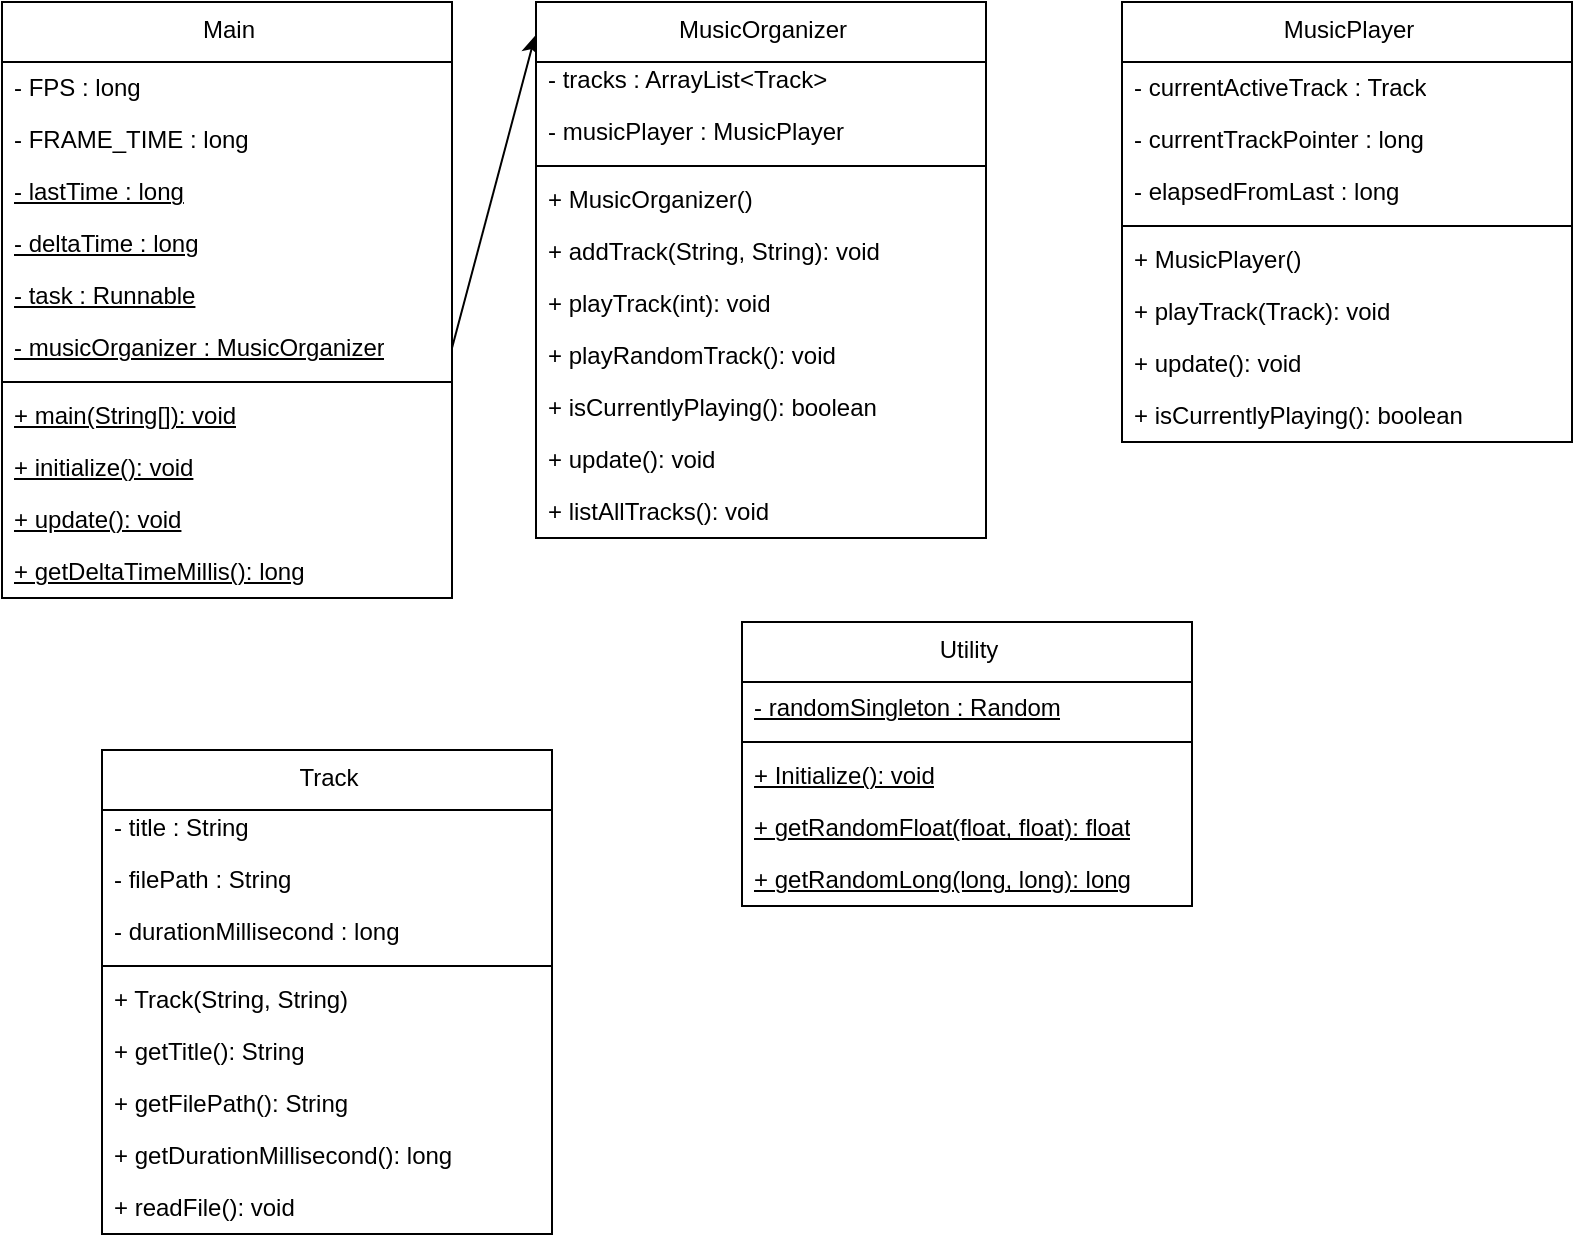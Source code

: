 <mxfile>
    <diagram id="BQb3FI7UWIKxBNkETDZr" name="Page-1">
        <mxGraphModel dx="818" dy="719" grid="1" gridSize="10" guides="1" tooltips="1" connect="1" arrows="1" fold="1" page="1" pageScale="1" pageWidth="850" pageHeight="1100" math="0" shadow="0">
            <root>
                <mxCell id="0"/>
                <mxCell id="1" parent="0"/>
                <mxCell id="52" style="edgeStyle=none;html=1;entryX=-0.002;entryY=0.063;entryDx=0;entryDy=0;entryPerimeter=0;exitX=1;exitY=0.5;exitDx=0;exitDy=0;" edge="1" parent="1" source="8" target="14">
                    <mxGeometry relative="1" as="geometry"/>
                </mxCell>
                <mxCell id="2" value="Main" style="swimlane;fontStyle=0;align=center;verticalAlign=top;childLayout=stackLayout;horizontal=1;startSize=30;horizontalStack=0;resizeParent=1;resizeParentMax=0;resizeLast=0;collapsible=0;marginBottom=0;html=1;" parent="1" vertex="1">
                    <mxGeometry x="20" y="80" width="225" height="298" as="geometry"/>
                </mxCell>
                <mxCell id="3" value="- FPS : long" style="text;html=1;strokeColor=none;fillColor=none;align=left;verticalAlign=middle;spacingLeft=4;spacingRight=4;overflow=hidden;rotatable=0;points=[[0,0.5],[1,0.5]];portConstraint=eastwest;" parent="2" vertex="1">
                    <mxGeometry y="30" width="225" height="26" as="geometry"/>
                </mxCell>
                <mxCell id="4" value="- FRAME_TIME : long" style="text;html=1;strokeColor=none;fillColor=none;align=left;verticalAlign=middle;spacingLeft=4;spacingRight=4;overflow=hidden;rotatable=0;points=[[0,0.5],[1,0.5]];portConstraint=eastwest;" parent="2" vertex="1">
                    <mxGeometry y="56" width="225" height="26" as="geometry"/>
                </mxCell>
                <mxCell id="5" value="- lastTime : long" style="text;html=1;strokeColor=none;fillColor=none;align=left;verticalAlign=middle;spacingLeft=4;spacingRight=4;overflow=hidden;rotatable=0;points=[[0,0.5],[1,0.5]];portConstraint=eastwest;fontStyle=4;" parent="2" vertex="1">
                    <mxGeometry y="82" width="225" height="26" as="geometry"/>
                </mxCell>
                <mxCell id="6" value="- deltaTime : long" style="text;html=1;strokeColor=none;fillColor=none;align=left;verticalAlign=middle;spacingLeft=4;spacingRight=4;overflow=hidden;rotatable=0;points=[[0,0.5],[1,0.5]];portConstraint=eastwest;fontStyle=4;" parent="2" vertex="1">
                    <mxGeometry y="108" width="225" height="26" as="geometry"/>
                </mxCell>
                <mxCell id="7" value="- task : Runnable" style="text;html=1;strokeColor=none;fillColor=none;align=left;verticalAlign=middle;spacingLeft=4;spacingRight=4;overflow=hidden;rotatable=0;points=[[0,0.5],[1,0.5]];portConstraint=eastwest;fontStyle=4;" parent="2" vertex="1">
                    <mxGeometry y="134" width="225" height="26" as="geometry"/>
                </mxCell>
                <mxCell id="8" value="- musicOrganizer : MusicOrganizer" style="text;html=1;strokeColor=none;fillColor=none;align=left;verticalAlign=middle;spacingLeft=4;spacingRight=4;overflow=hidden;rotatable=0;points=[[0,0.5],[1,0.5]];portConstraint=eastwest;fontStyle=4;" parent="2" vertex="1">
                    <mxGeometry y="160" width="225" height="26" as="geometry"/>
                </mxCell>
                <mxCell id="9" style="line;strokeWidth=1;fillColor=none;align=left;verticalAlign=middle;spacingTop=-1;spacingLeft=3;spacingRight=3;rotatable=0;labelPosition=right;points=[];portConstraint=eastwest;" parent="2" vertex="1">
                    <mxGeometry y="186" width="225" height="8" as="geometry"/>
                </mxCell>
                <mxCell id="10" value="+ main(String[]): void" style="text;html=1;strokeColor=none;fillColor=none;align=left;verticalAlign=middle;spacingLeft=4;spacingRight=4;overflow=hidden;rotatable=0;points=[[0,0.5],[1,0.5]];portConstraint=eastwest;fontStyle=4;" parent="2" vertex="1">
                    <mxGeometry y="194" width="225" height="26" as="geometry"/>
                </mxCell>
                <mxCell id="11" value="+ initialize(): void" style="text;html=1;strokeColor=none;fillColor=none;align=left;verticalAlign=middle;spacingLeft=4;spacingRight=4;overflow=hidden;rotatable=0;points=[[0,0.5],[1,0.5]];portConstraint=eastwest;fontStyle=4;" parent="2" vertex="1">
                    <mxGeometry y="220" width="225" height="26" as="geometry"/>
                </mxCell>
                <mxCell id="12" value="+ update(): void" style="text;html=1;strokeColor=none;fillColor=none;align=left;verticalAlign=middle;spacingLeft=4;spacingRight=4;overflow=hidden;rotatable=0;points=[[0,0.5],[1,0.5]];portConstraint=eastwest;fontStyle=4;" parent="2" vertex="1">
                    <mxGeometry y="246" width="225" height="26" as="geometry"/>
                </mxCell>
                <mxCell id="13" value="+ getDeltaTimeMillis(): long" style="text;html=1;strokeColor=none;fillColor=none;align=left;verticalAlign=middle;spacingLeft=4;spacingRight=4;overflow=hidden;rotatable=0;points=[[0,0.5],[1,0.5]];portConstraint=eastwest;fontStyle=4;" parent="2" vertex="1">
                    <mxGeometry y="272" width="225" height="26" as="geometry"/>
                </mxCell>
                <mxCell id="14" value="MusicOrganizer" style="swimlane;fontStyle=0;align=center;verticalAlign=top;childLayout=stackLayout;horizontal=1;startSize=30;horizontalStack=0;resizeParent=1;resizeParentMax=0;resizeLast=0;collapsible=0;marginBottom=0;html=1;" parent="1" vertex="1">
                    <mxGeometry x="287" y="80" width="225" height="268" as="geometry"/>
                </mxCell>
                <mxCell id="15" value="- tracks : ArrayList&lt;Track&gt;&amp;lt;Track&amp;gt;" style="text;html=1;strokeColor=none;fillColor=none;align=left;verticalAlign=middle;spacingLeft=4;spacingRight=4;overflow=hidden;rotatable=0;points=[[0,0.5],[1,0.5]];portConstraint=eastwest;" parent="14" vertex="1">
                    <mxGeometry y="26" width="225" height="26" as="geometry"/>
                </mxCell>
                <mxCell id="16" value="- musicPlayer : MusicPlayer" style="text;html=1;strokeColor=none;fillColor=none;align=left;verticalAlign=middle;spacingLeft=4;spacingRight=4;overflow=hidden;rotatable=0;points=[[0,0.5],[1,0.5]];portConstraint=eastwest;" parent="14" vertex="1">
                    <mxGeometry y="52" width="225" height="26" as="geometry"/>
                </mxCell>
                <mxCell id="17" style="line;strokeWidth=1;fillColor=none;align=left;verticalAlign=middle;spacingTop=-1;spacingLeft=3;spacingRight=3;rotatable=0;labelPosition=right;points=[];portConstraint=eastwest;" parent="14" vertex="1">
                    <mxGeometry y="78" width="225" height="8" as="geometry"/>
                </mxCell>
                <mxCell id="18" value="+ MusicOrganizer()" style="text;html=1;strokeColor=none;fillColor=none;align=left;verticalAlign=middle;spacingLeft=4;spacingRight=4;overflow=hidden;rotatable=0;points=[[0,0.5],[1,0.5]];portConstraint=eastwest;" parent="14" vertex="1">
                    <mxGeometry y="86" width="225" height="26" as="geometry"/>
                </mxCell>
                <mxCell id="19" value="+ addTrack(String, String): void" style="text;html=1;strokeColor=none;fillColor=none;align=left;verticalAlign=middle;spacingLeft=4;spacingRight=4;overflow=hidden;rotatable=0;points=[[0,0.5],[1,0.5]];portConstraint=eastwest;" parent="14" vertex="1">
                    <mxGeometry y="112" width="225" height="26" as="geometry"/>
                </mxCell>
                <mxCell id="20" value="+ playTrack(int): void" style="text;html=1;strokeColor=none;fillColor=none;align=left;verticalAlign=middle;spacingLeft=4;spacingRight=4;overflow=hidden;rotatable=0;points=[[0,0.5],[1,0.5]];portConstraint=eastwest;" parent="14" vertex="1">
                    <mxGeometry y="138" width="225" height="26" as="geometry"/>
                </mxCell>
                <mxCell id="21" value="+ playRandomTrack(): void" style="text;html=1;strokeColor=none;fillColor=none;align=left;verticalAlign=middle;spacingLeft=4;spacingRight=4;overflow=hidden;rotatable=0;points=[[0,0.5],[1,0.5]];portConstraint=eastwest;" parent="14" vertex="1">
                    <mxGeometry y="164" width="225" height="26" as="geometry"/>
                </mxCell>
                <mxCell id="22" value="+ isCurrentlyPlaying(): boolean" style="text;html=1;strokeColor=none;fillColor=none;align=left;verticalAlign=middle;spacingLeft=4;spacingRight=4;overflow=hidden;rotatable=0;points=[[0,0.5],[1,0.5]];portConstraint=eastwest;" parent="14" vertex="1">
                    <mxGeometry y="190" width="225" height="26" as="geometry"/>
                </mxCell>
                <mxCell id="23" value="+ update(): void" style="text;html=1;strokeColor=none;fillColor=none;align=left;verticalAlign=middle;spacingLeft=4;spacingRight=4;overflow=hidden;rotatable=0;points=[[0,0.5],[1,0.5]];portConstraint=eastwest;" parent="14" vertex="1">
                    <mxGeometry y="216" width="225" height="26" as="geometry"/>
                </mxCell>
                <mxCell id="24" value="+ listAllTracks(): void" style="text;html=1;strokeColor=none;fillColor=none;align=left;verticalAlign=middle;spacingLeft=4;spacingRight=4;overflow=hidden;rotatable=0;points=[[0,0.5],[1,0.5]];portConstraint=eastwest;" parent="14" vertex="1">
                    <mxGeometry y="242" width="225" height="26" as="geometry"/>
                </mxCell>
                <mxCell id="25" value="MusicPlayer" style="swimlane;fontStyle=0;align=center;verticalAlign=top;childLayout=stackLayout;horizontal=1;startSize=30;horizontalStack=0;resizeParent=1;resizeParentMax=0;resizeLast=0;collapsible=0;marginBottom=0;html=1;" parent="1" vertex="1">
                    <mxGeometry x="580" y="80" width="225" height="220" as="geometry"/>
                </mxCell>
                <mxCell id="26" value="- currentActiveTrack : Track" style="text;html=1;strokeColor=none;fillColor=none;align=left;verticalAlign=middle;spacingLeft=4;spacingRight=4;overflow=hidden;rotatable=0;points=[[0,0.5],[1,0.5]];portConstraint=eastwest;" parent="25" vertex="1">
                    <mxGeometry y="30" width="225" height="26" as="geometry"/>
                </mxCell>
                <mxCell id="27" value="- currentTrackPointer : long" style="text;html=1;strokeColor=none;fillColor=none;align=left;verticalAlign=middle;spacingLeft=4;spacingRight=4;overflow=hidden;rotatable=0;points=[[0,0.5],[1,0.5]];portConstraint=eastwest;" parent="25" vertex="1">
                    <mxGeometry y="56" width="225" height="26" as="geometry"/>
                </mxCell>
                <mxCell id="28" value="- elapsedFromLast : long" style="text;html=1;strokeColor=none;fillColor=none;align=left;verticalAlign=middle;spacingLeft=4;spacingRight=4;overflow=hidden;rotatable=0;points=[[0,0.5],[1,0.5]];portConstraint=eastwest;" parent="25" vertex="1">
                    <mxGeometry y="82" width="225" height="26" as="geometry"/>
                </mxCell>
                <mxCell id="29" style="line;strokeWidth=1;fillColor=none;align=left;verticalAlign=middle;spacingTop=-1;spacingLeft=3;spacingRight=3;rotatable=0;labelPosition=right;points=[];portConstraint=eastwest;" parent="25" vertex="1">
                    <mxGeometry y="108" width="225" height="8" as="geometry"/>
                </mxCell>
                <mxCell id="30" value="+ MusicPlayer()" style="text;html=1;strokeColor=none;fillColor=none;align=left;verticalAlign=middle;spacingLeft=4;spacingRight=4;overflow=hidden;rotatable=0;points=[[0,0.5],[1,0.5]];portConstraint=eastwest;" parent="25" vertex="1">
                    <mxGeometry y="116" width="225" height="26" as="geometry"/>
                </mxCell>
                <mxCell id="31" value="+ playTrack(Track): void" style="text;html=1;strokeColor=none;fillColor=none;align=left;verticalAlign=middle;spacingLeft=4;spacingRight=4;overflow=hidden;rotatable=0;points=[[0,0.5],[1,0.5]];portConstraint=eastwest;" parent="25" vertex="1">
                    <mxGeometry y="142" width="225" height="26" as="geometry"/>
                </mxCell>
                <mxCell id="32" value="+ update(): void" style="text;html=1;strokeColor=none;fillColor=none;align=left;verticalAlign=middle;spacingLeft=4;spacingRight=4;overflow=hidden;rotatable=0;points=[[0,0.5],[1,0.5]];portConstraint=eastwest;" parent="25" vertex="1">
                    <mxGeometry y="168" width="225" height="26" as="geometry"/>
                </mxCell>
                <mxCell id="33" value="+ isCurrentlyPlaying(): boolean" style="text;html=1;strokeColor=none;fillColor=none;align=left;verticalAlign=middle;spacingLeft=4;spacingRight=4;overflow=hidden;rotatable=0;points=[[0,0.5],[1,0.5]];portConstraint=eastwest;" parent="25" vertex="1">
                    <mxGeometry y="194" width="225" height="26" as="geometry"/>
                </mxCell>
                <mxCell id="34" value="Track" style="swimlane;fontStyle=0;align=center;verticalAlign=top;childLayout=stackLayout;horizontal=1;startSize=30;horizontalStack=0;resizeParent=1;resizeParentMax=0;resizeLast=0;collapsible=0;marginBottom=0;html=1;" parent="1" vertex="1">
                    <mxGeometry x="70" y="454" width="225" height="242" as="geometry"/>
                </mxCell>
                <mxCell id="35" value="- title : String" style="text;html=1;strokeColor=none;fillColor=none;align=left;verticalAlign=middle;spacingLeft=4;spacingRight=4;overflow=hidden;rotatable=0;points=[[0,0.5],[1,0.5]];portConstraint=eastwest;" parent="34" vertex="1">
                    <mxGeometry y="26" width="225" height="26" as="geometry"/>
                </mxCell>
                <mxCell id="36" value="- filePath : String" style="text;html=1;strokeColor=none;fillColor=none;align=left;verticalAlign=middle;spacingLeft=4;spacingRight=4;overflow=hidden;rotatable=0;points=[[0,0.5],[1,0.5]];portConstraint=eastwest;" parent="34" vertex="1">
                    <mxGeometry y="52" width="225" height="26" as="geometry"/>
                </mxCell>
                <mxCell id="37" value="- durationMillisecond : long" style="text;html=1;strokeColor=none;fillColor=none;align=left;verticalAlign=middle;spacingLeft=4;spacingRight=4;overflow=hidden;rotatable=0;points=[[0,0.5],[1,0.5]];portConstraint=eastwest;" parent="34" vertex="1">
                    <mxGeometry y="78" width="225" height="26" as="geometry"/>
                </mxCell>
                <mxCell id="38" style="line;strokeWidth=1;fillColor=none;align=left;verticalAlign=middle;spacingTop=-1;spacingLeft=3;spacingRight=3;rotatable=0;labelPosition=right;points=[];portConstraint=eastwest;" parent="34" vertex="1">
                    <mxGeometry y="104" width="225" height="8" as="geometry"/>
                </mxCell>
                <mxCell id="39" value="+ Track(String, String)" style="text;html=1;strokeColor=none;fillColor=none;align=left;verticalAlign=middle;spacingLeft=4;spacingRight=4;overflow=hidden;rotatable=0;points=[[0,0.5],[1,0.5]];portConstraint=eastwest;" parent="34" vertex="1">
                    <mxGeometry y="112" width="225" height="26" as="geometry"/>
                </mxCell>
                <mxCell id="40" value="+ getTitle(): String" style="text;html=1;strokeColor=none;fillColor=none;align=left;verticalAlign=middle;spacingLeft=4;spacingRight=4;overflow=hidden;rotatable=0;points=[[0,0.5],[1,0.5]];portConstraint=eastwest;" parent="34" vertex="1">
                    <mxGeometry y="138" width="225" height="26" as="geometry"/>
                </mxCell>
                <mxCell id="41" value="+ getFilePath(): String" style="text;html=1;strokeColor=none;fillColor=none;align=left;verticalAlign=middle;spacingLeft=4;spacingRight=4;overflow=hidden;rotatable=0;points=[[0,0.5],[1,0.5]];portConstraint=eastwest;" parent="34" vertex="1">
                    <mxGeometry y="164" width="225" height="26" as="geometry"/>
                </mxCell>
                <mxCell id="42" value="+ getDurationMillisecond(): long" style="text;html=1;strokeColor=none;fillColor=none;align=left;verticalAlign=middle;spacingLeft=4;spacingRight=4;overflow=hidden;rotatable=0;points=[[0,0.5],[1,0.5]];portConstraint=eastwest;" parent="34" vertex="1">
                    <mxGeometry y="190" width="225" height="26" as="geometry"/>
                </mxCell>
                <mxCell id="43" value="+ readFile(): void" style="text;html=1;strokeColor=none;fillColor=none;align=left;verticalAlign=middle;spacingLeft=4;spacingRight=4;overflow=hidden;rotatable=0;points=[[0,0.5],[1,0.5]];portConstraint=eastwest;" parent="34" vertex="1">
                    <mxGeometry y="216" width="225" height="26" as="geometry"/>
                </mxCell>
                <mxCell id="44" value="Utility" style="swimlane;fontStyle=0;align=center;verticalAlign=top;childLayout=stackLayout;horizontal=1;startSize=30;horizontalStack=0;resizeParent=1;resizeParentMax=0;resizeLast=0;collapsible=0;marginBottom=0;html=1;" parent="1" vertex="1">
                    <mxGeometry x="390" y="390" width="225" height="142" as="geometry"/>
                </mxCell>
                <mxCell id="45" value="- randomSingleton : Random" style="text;html=1;strokeColor=none;fillColor=none;align=left;verticalAlign=middle;spacingLeft=4;spacingRight=4;overflow=hidden;rotatable=0;points=[[0,0.5],[1,0.5]];portConstraint=eastwest;fontStyle=4;" parent="44" vertex="1">
                    <mxGeometry y="30" width="225" height="26" as="geometry"/>
                </mxCell>
                <mxCell id="46" style="line;strokeWidth=1;fillColor=none;align=left;verticalAlign=middle;spacingTop=-1;spacingLeft=3;spacingRight=3;rotatable=0;labelPosition=right;points=[];portConstraint=eastwest;" parent="44" vertex="1">
                    <mxGeometry y="56" width="225" height="8" as="geometry"/>
                </mxCell>
                <mxCell id="47" value="+ Initialize(): void" style="text;html=1;strokeColor=none;fillColor=none;align=left;verticalAlign=middle;spacingLeft=4;spacingRight=4;overflow=hidden;rotatable=0;points=[[0,0.5],[1,0.5]];portConstraint=eastwest;fontStyle=4;" parent="44" vertex="1">
                    <mxGeometry y="64" width="225" height="26" as="geometry"/>
                </mxCell>
                <mxCell id="48" value="+ getRandomFloat(float, float): float" style="text;html=1;strokeColor=none;fillColor=none;align=left;verticalAlign=middle;spacingLeft=4;spacingRight=4;overflow=hidden;rotatable=0;points=[[0,0.5],[1,0.5]];portConstraint=eastwest;fontStyle=4;" parent="44" vertex="1">
                    <mxGeometry y="90" width="225" height="26" as="geometry"/>
                </mxCell>
                <mxCell id="49" value="+ getRandomLong(long, long): long" style="text;html=1;strokeColor=none;fillColor=none;align=left;verticalAlign=middle;spacingLeft=4;spacingRight=4;overflow=hidden;rotatable=0;points=[[0,0.5],[1,0.5]];portConstraint=eastwest;fontStyle=4;" parent="44" vertex="1">
                    <mxGeometry y="116" width="225" height="26" as="geometry"/>
                </mxCell>
            </root>
        </mxGraphModel>
    </diagram>
</mxfile>